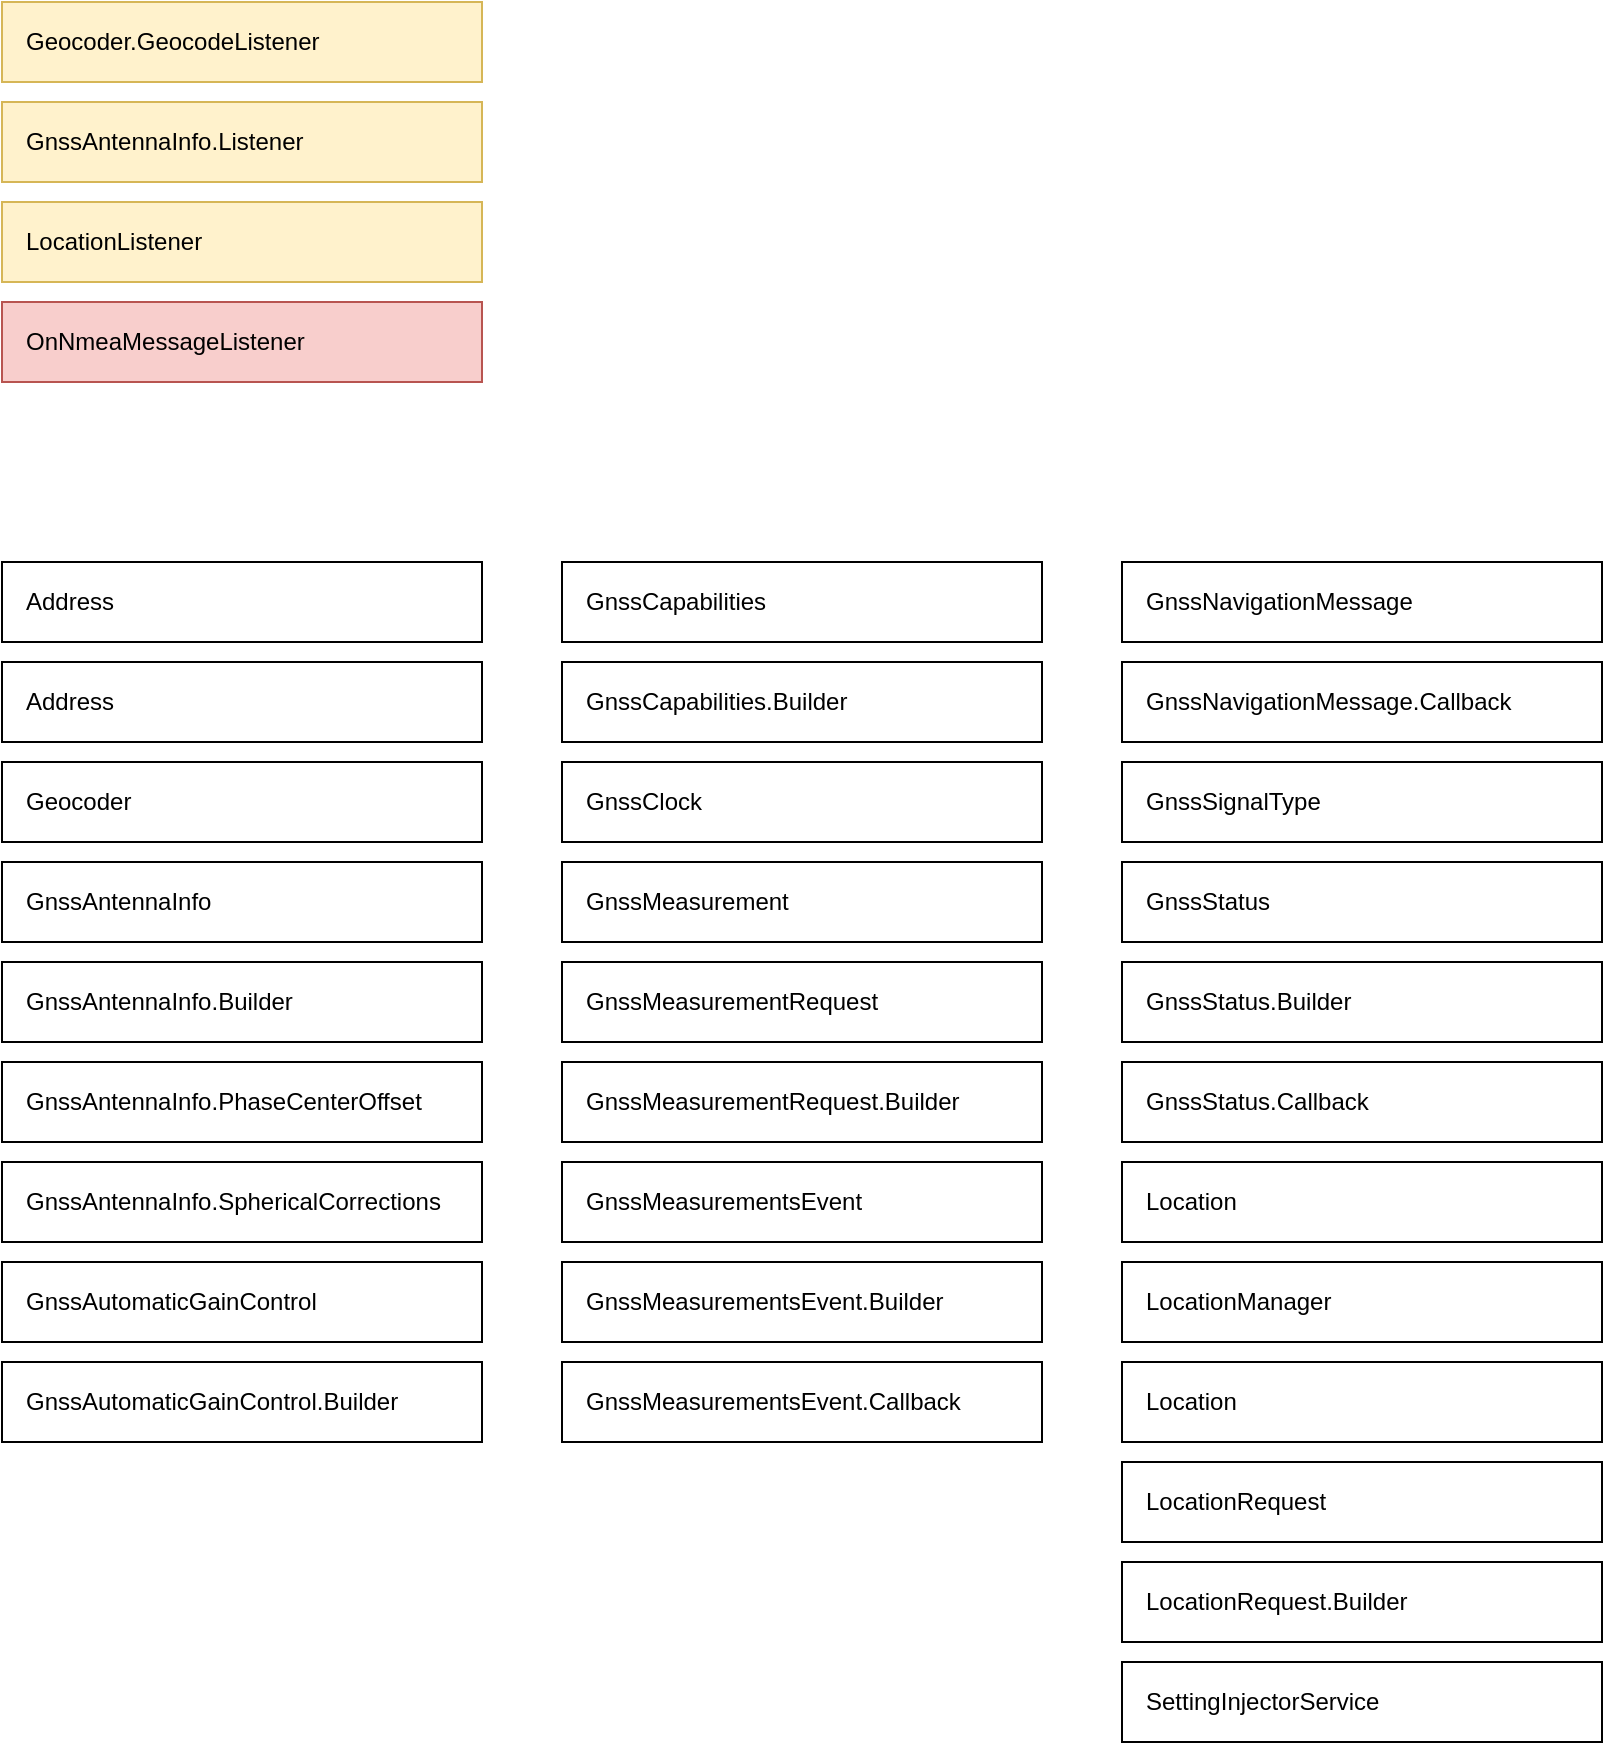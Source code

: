 <mxfile>
    <diagram name="Page-1" id="K_V1x3q2pOew1tX25QOR">
        <mxGraphModel dx="1127" dy="1892" grid="1" gridSize="10" guides="1" tooltips="1" connect="1" arrows="1" fold="1" page="1" pageScale="1" pageWidth="850" pageHeight="1100" math="0" shadow="0">
            <root>
                <mxCell id="0"/>
                <mxCell id="1" parent="0"/>
                <mxCell id="Ef_KsjY7aMEo4UhKx-ZT-1" value="LocationManager" style="rounded=0;whiteSpace=wrap;html=1;spacingLeft=10;align=left;" parent="1" vertex="1">
                    <mxGeometry x="680" y="390" width="240" height="40" as="geometry"/>
                </mxCell>
                <mxCell id="2" value="LocationRequest" style="rounded=0;whiteSpace=wrap;html=1;spacingLeft=10;align=left;" vertex="1" parent="1">
                    <mxGeometry x="680" y="490" width="240" height="40" as="geometry"/>
                </mxCell>
                <mxCell id="3" value="LocationRequest.Builder" style="rounded=0;whiteSpace=wrap;html=1;spacingLeft=10;align=left;" vertex="1" parent="1">
                    <mxGeometry x="680" y="540" width="240" height="40" as="geometry"/>
                </mxCell>
                <mxCell id="4" value="SettingInjectorService" style="rounded=0;whiteSpace=wrap;html=1;spacingLeft=10;align=left;" vertex="1" parent="1">
                    <mxGeometry x="680" y="590" width="240" height="40" as="geometry"/>
                </mxCell>
                <mxCell id="5" value="Address" style="rounded=0;whiteSpace=wrap;html=1;align=left;spacingLeft=10;" vertex="1" parent="1">
                    <mxGeometry x="120" y="40" width="240" height="40" as="geometry"/>
                </mxCell>
                <mxCell id="6" value="Address" style="rounded=0;whiteSpace=wrap;html=1;align=left;spacingLeft=10;" vertex="1" parent="1">
                    <mxGeometry x="120" y="90" width="240" height="40" as="geometry"/>
                </mxCell>
                <mxCell id="7" value="Geocoder" style="rounded=0;whiteSpace=wrap;html=1;align=left;spacingLeft=10;" vertex="1" parent="1">
                    <mxGeometry x="120" y="140" width="240" height="40" as="geometry"/>
                </mxCell>
                <mxCell id="8" value="GnssAntennaInfo" style="rounded=0;whiteSpace=wrap;html=1;align=left;spacingLeft=10;" vertex="1" parent="1">
                    <mxGeometry x="120" y="190" width="240" height="40" as="geometry"/>
                </mxCell>
                <UserObject label="GnssAntennaInfo.Builder" link="GnssAntennaInfo.Builder" id="9">
                    <mxCell style="rounded=0;whiteSpace=wrap;html=1;align=left;spacingLeft=10;" vertex="1" parent="1">
                        <mxGeometry x="120" y="240" width="240" height="40" as="geometry"/>
                    </mxCell>
                </UserObject>
                <UserObject label="GnssAntennaInfo.PhaseCenterOffset" link="GnssAntennaInfo.PhaseCenterOffset" id="10">
                    <mxCell style="rounded=0;whiteSpace=wrap;html=1;align=left;spacingLeft=10;" vertex="1" parent="1">
                        <mxGeometry x="120" y="290" width="240" height="40" as="geometry"/>
                    </mxCell>
                </UserObject>
                <UserObject label="GnssAntennaInfo.SphericalCorrections" link="GnssAntennaInfo.SphericalCorrections" id="11">
                    <mxCell style="rounded=0;whiteSpace=wrap;html=1;align=left;spacingLeft=10;" vertex="1" parent="1">
                        <mxGeometry x="120" y="340" width="240" height="40" as="geometry"/>
                    </mxCell>
                </UserObject>
                <UserObject label="GnssAutomaticGainControl" link="GnssAntennaInfo.SphericalCorrections" id="12">
                    <mxCell style="rounded=0;whiteSpace=wrap;html=1;align=left;spacingLeft=10;" vertex="1" parent="1">
                        <mxGeometry x="120" y="390" width="240" height="40" as="geometry"/>
                    </mxCell>
                </UserObject>
                <UserObject label="GnssAutomaticGainControl.Builder" link="GnssAntennaInfo.SphericalCorrections" id="13">
                    <mxCell style="rounded=0;whiteSpace=wrap;html=1;align=left;spacingLeft=10;" vertex="1" parent="1">
                        <mxGeometry x="120" y="440" width="240" height="40" as="geometry"/>
                    </mxCell>
                </UserObject>
                <mxCell id="14" value="GnssCapabilities" style="rounded=0;whiteSpace=wrap;html=1;align=left;spacingLeft=10;" vertex="1" parent="1">
                    <mxGeometry x="400" y="40" width="240" height="40" as="geometry"/>
                </mxCell>
                <mxCell id="15" value="&lt;div&gt;GnssCapabilities.Builder&lt;/div&gt;" style="rounded=0;whiteSpace=wrap;html=1;align=left;spacingLeft=10;" vertex="1" parent="1">
                    <mxGeometry x="400" y="90" width="240" height="40" as="geometry"/>
                </mxCell>
                <UserObject label="GnssClock" link="GnssAntennaInfo.Builder" id="16">
                    <mxCell style="rounded=0;whiteSpace=wrap;html=1;align=left;spacingLeft=10;" vertex="1" parent="1">
                        <mxGeometry x="400" y="140" width="240" height="40" as="geometry"/>
                    </mxCell>
                </UserObject>
                <UserObject label="GnssMeasurement" link="GnssAntennaInfo.PhaseCenterOffset" id="17">
                    <mxCell style="rounded=0;whiteSpace=wrap;html=1;align=left;spacingLeft=10;" vertex="1" parent="1">
                        <mxGeometry x="400" y="190" width="240" height="40" as="geometry"/>
                    </mxCell>
                </UserObject>
                <UserObject label="&lt;div&gt;GnssMeasurementRequest&lt;/div&gt;" link="GnssAntennaInfo.SphericalCorrections" id="18">
                    <mxCell style="rounded=0;whiteSpace=wrap;html=1;align=left;spacingLeft=10;" vertex="1" parent="1">
                        <mxGeometry x="400" y="240" width="240" height="40" as="geometry"/>
                    </mxCell>
                </UserObject>
                <UserObject label="GnssMeasurementRequest.Builder" link="GnssAntennaInfo.SphericalCorrections" id="19">
                    <mxCell style="rounded=0;whiteSpace=wrap;html=1;align=left;spacingLeft=10;" vertex="1" parent="1">
                        <mxGeometry x="400" y="290" width="240" height="40" as="geometry"/>
                    </mxCell>
                </UserObject>
                <UserObject label="GnssMeasurementsEvent" link="GnssAntennaInfo.SphericalCorrections" id="20">
                    <mxCell style="rounded=0;whiteSpace=wrap;html=1;align=left;spacingLeft=10;" vertex="1" parent="1">
                        <mxGeometry x="400" y="340" width="240" height="40" as="geometry"/>
                    </mxCell>
                </UserObject>
                <UserObject label="&lt;span style=&quot;text-align: center;&quot;&gt;GnssMeasurementsEvent.Builder&lt;/span&gt;" link="GnssAntennaInfo.SphericalCorrections" id="22">
                    <mxCell style="rounded=0;whiteSpace=wrap;html=1;align=left;spacingLeft=10;" vertex="1" parent="1">
                        <mxGeometry x="400" y="390" width="240" height="40" as="geometry"/>
                    </mxCell>
                </UserObject>
                <UserObject label="GnssMeasurementsEvent.Callback" link="GnssAntennaInfo.SphericalCorrections" id="23">
                    <mxCell style="rounded=0;whiteSpace=wrap;html=1;align=left;spacingLeft=10;" vertex="1" parent="1">
                        <mxGeometry x="400" y="440" width="240" height="40" as="geometry"/>
                    </mxCell>
                </UserObject>
                <UserObject label="GnssNavigationMessage" link="GnssAntennaInfo.SphericalCorrections" id="25">
                    <mxCell style="rounded=0;whiteSpace=wrap;html=1;align=left;spacingLeft=10;" vertex="1" parent="1">
                        <mxGeometry x="680" y="40" width="240" height="40" as="geometry"/>
                    </mxCell>
                </UserObject>
                <UserObject label="GnssNavigationMessage.Callback" link="GnssAntennaInfo.SphericalCorrections" id="26">
                    <mxCell style="rounded=0;whiteSpace=wrap;html=1;align=left;spacingLeft=10;" vertex="1" parent="1">
                        <mxGeometry x="680" y="90" width="240" height="40" as="geometry"/>
                    </mxCell>
                </UserObject>
                <UserObject label="GnssSignalType" link="GnssAntennaInfo.SphericalCorrections" id="27">
                    <mxCell style="rounded=0;whiteSpace=wrap;html=1;align=left;spacingLeft=10;" vertex="1" parent="1">
                        <mxGeometry x="680" y="140" width="240" height="40" as="geometry"/>
                    </mxCell>
                </UserObject>
                <UserObject label="GnssStatus" link="GnssAntennaInfo.SphericalCorrections" id="28">
                    <mxCell style="rounded=0;whiteSpace=wrap;html=1;align=left;spacingLeft=10;" vertex="1" parent="1">
                        <mxGeometry x="680" y="190" width="240" height="40" as="geometry"/>
                    </mxCell>
                </UserObject>
                <UserObject label="GnssStatus.Builder" link="GnssAntennaInfo.SphericalCorrections" id="29">
                    <mxCell style="rounded=0;whiteSpace=wrap;html=1;align=left;spacingLeft=10;" vertex="1" parent="1">
                        <mxGeometry x="680" y="240" width="240" height="40" as="geometry"/>
                    </mxCell>
                </UserObject>
                <UserObject label="GnssStatus.Callback" link="GnssAntennaInfo.SphericalCorrections" id="30">
                    <mxCell style="rounded=0;whiteSpace=wrap;html=1;align=left;spacingLeft=10;" vertex="1" parent="1">
                        <mxGeometry x="680" y="290" width="240" height="40" as="geometry"/>
                    </mxCell>
                </UserObject>
                <UserObject label="&lt;div&gt;Location&lt;/div&gt;" link="GnssAntennaInfo.SphericalCorrections" id="31">
                    <mxCell style="rounded=0;whiteSpace=wrap;html=1;align=left;spacingLeft=10;" vertex="1" parent="1">
                        <mxGeometry x="680" y="340" width="240" height="40" as="geometry"/>
                    </mxCell>
                </UserObject>
                <UserObject label="&lt;div&gt;Location&lt;/div&gt;" link="GnssAntennaInfo.SphericalCorrections" id="35">
                    <mxCell style="rounded=0;whiteSpace=wrap;html=1;align=left;spacingLeft=10;" vertex="1" parent="1">
                        <mxGeometry x="680" y="440" width="240" height="40" as="geometry"/>
                    </mxCell>
                </UserObject>
                <mxCell id="36" value="&lt;div&gt;Geocoder.GeocodeListener&lt;/div&gt;" style="rounded=0;whiteSpace=wrap;html=1;align=left;spacingLeft=10;fillColor=#fff2cc;strokeColor=#d6b656;" vertex="1" parent="1">
                    <mxGeometry x="120" y="-240" width="240" height="40" as="geometry"/>
                </mxCell>
                <mxCell id="37" value="&lt;div&gt;GnssAntennaInfo.Listener&lt;/div&gt;" style="rounded=0;whiteSpace=wrap;html=1;align=left;spacingLeft=10;fillColor=#fff2cc;strokeColor=#d6b656;" vertex="1" parent="1">
                    <mxGeometry x="120" y="-190" width="240" height="40" as="geometry"/>
                </mxCell>
                <mxCell id="38" value="&lt;div&gt;LocationListener&lt;/div&gt;" style="rounded=0;whiteSpace=wrap;html=1;align=left;spacingLeft=10;fillColor=#fff2cc;strokeColor=#d6b656;" vertex="1" parent="1">
                    <mxGeometry x="120" y="-140" width="240" height="40" as="geometry"/>
                </mxCell>
                <mxCell id="39" value="&lt;div&gt;OnNmeaMessageListener&lt;/div&gt;" style="rounded=0;whiteSpace=wrap;html=1;align=left;spacingLeft=10;fillColor=#f8cecc;strokeColor=#b85450;" vertex="1" parent="1">
                    <mxGeometry x="120" y="-90" width="240" height="40" as="geometry"/>
                </mxCell>
            </root>
        </mxGraphModel>
    </diagram>
</mxfile>